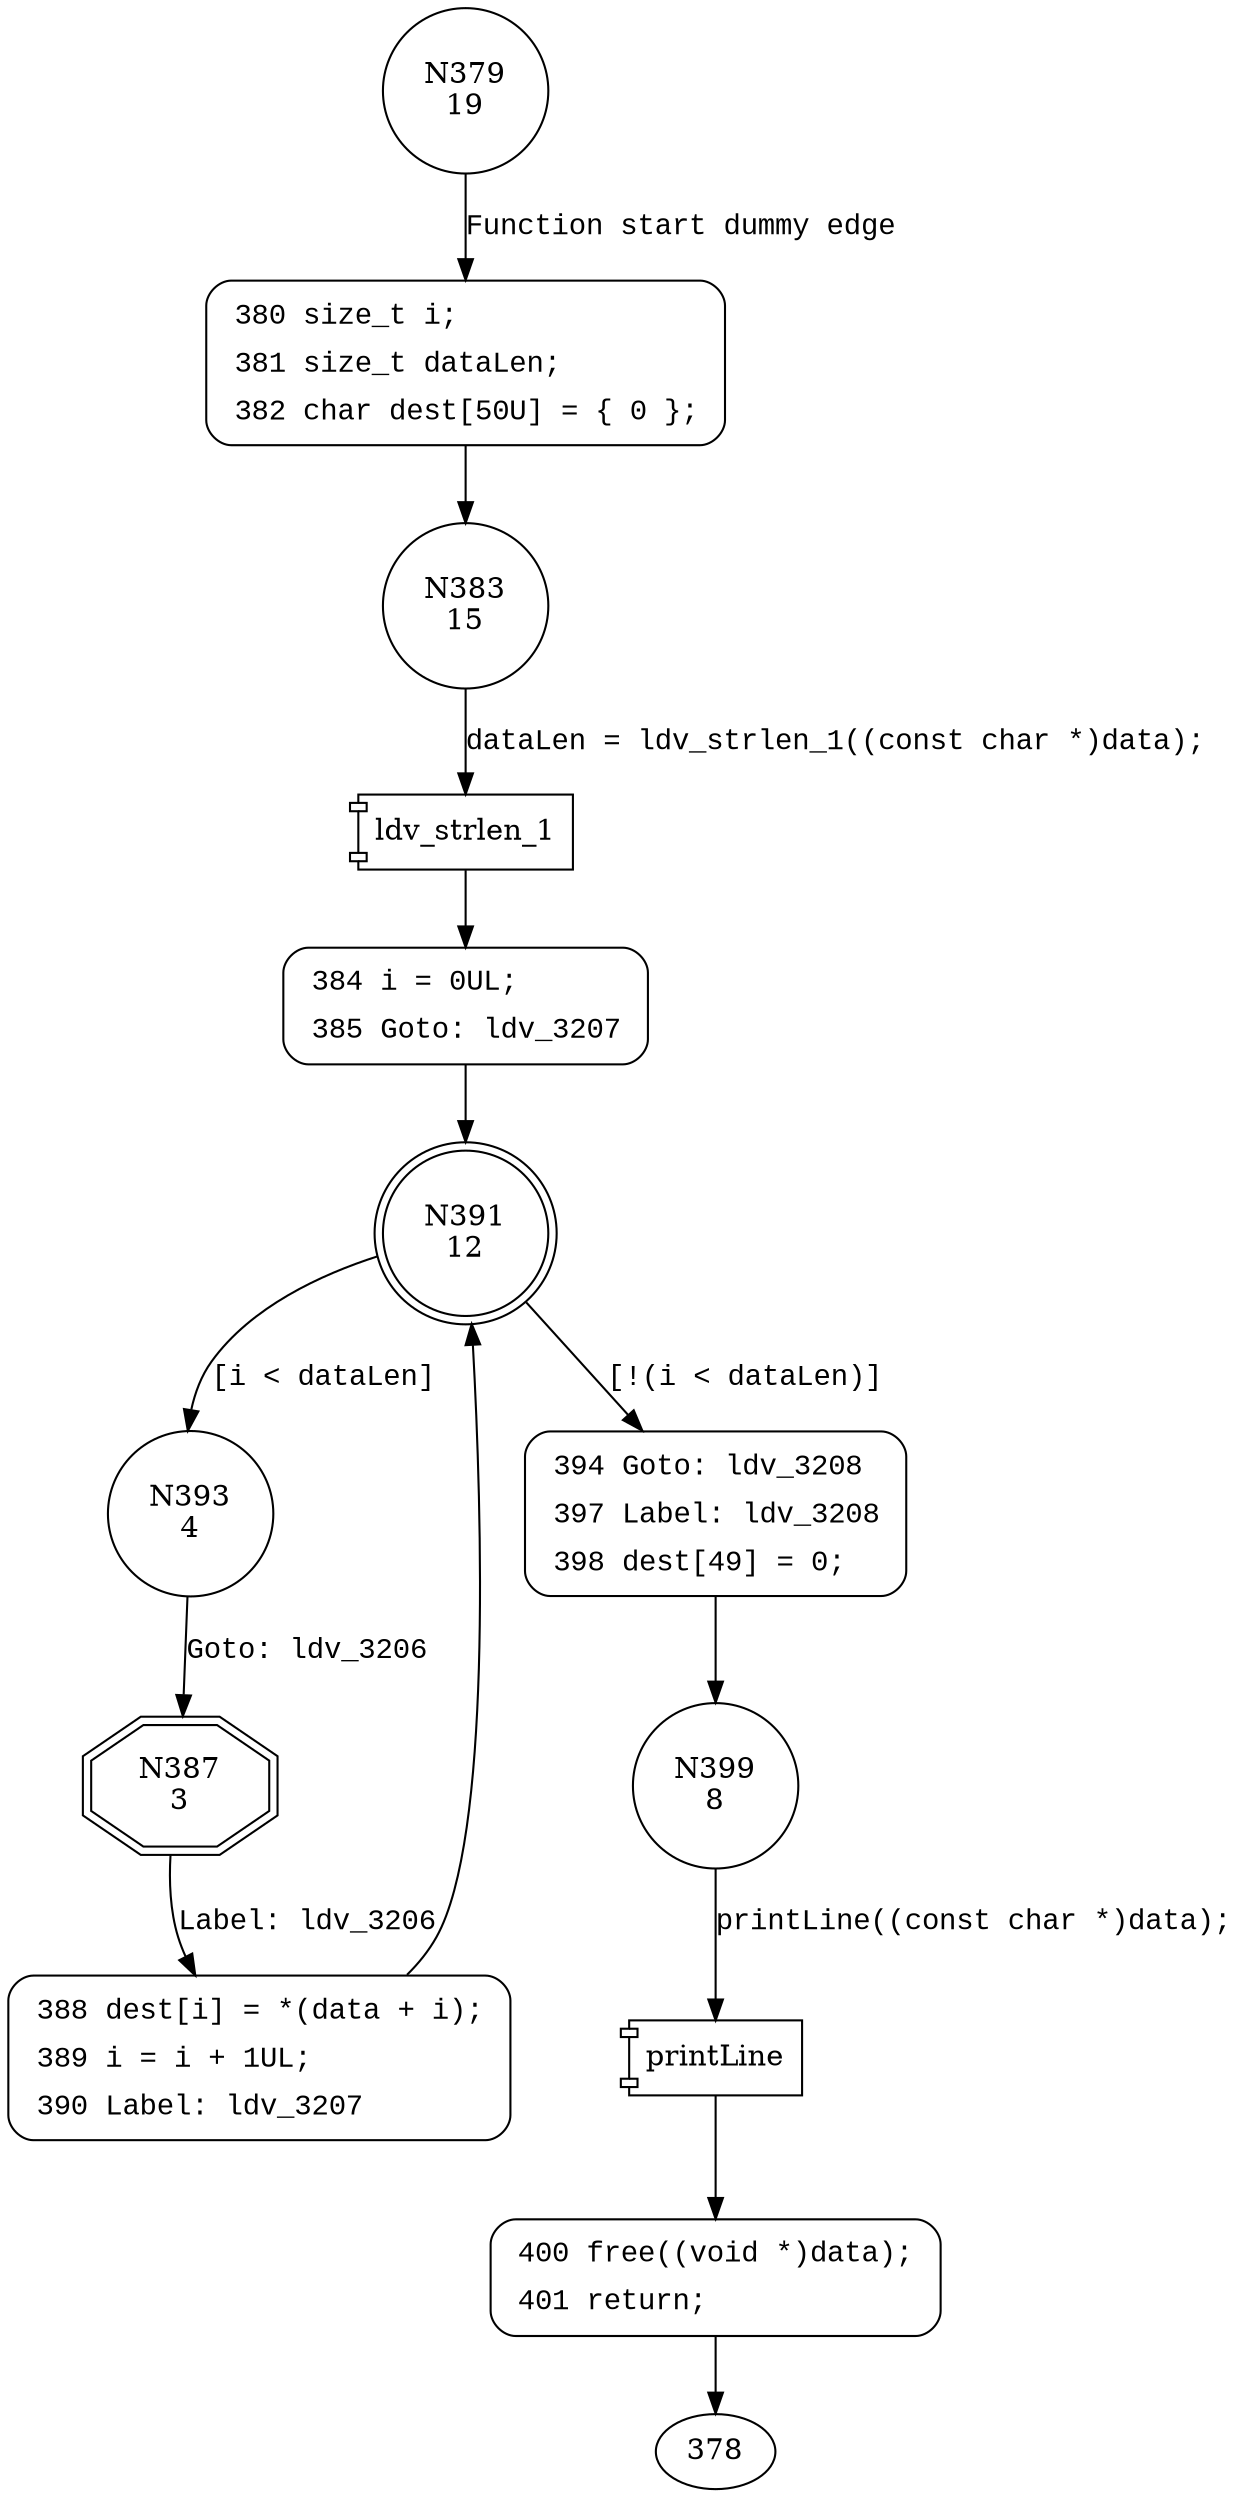 digraph CWE122_Heap_Based_Buffer_Overflow__c_CWE806_char_loop_51b_badSink {
379 [shape="circle" label="N379\n19"]
380 [shape="circle" label="N380\n18"]
383 [shape="circle" label="N383\n15"]
384 [shape="circle" label="N384\n14"]
391 [shape="doublecircle" label="N391\n12"]
393 [shape="circle" label="N393\n4"]
394 [shape="circle" label="N394\n11"]
399 [shape="circle" label="N399\n8"]
400 [shape="circle" label="N400\n7"]
387 [shape="doubleoctagon" label="N387\n3"]
388 [shape="circle" label="N388\n2"]
380 [style="filled,bold" penwidth="1" fillcolor="white" fontname="Courier New" shape="Mrecord" label=<<table border="0" cellborder="0" cellpadding="3" bgcolor="white"><tr><td align="right">380</td><td align="left">size_t i;</td></tr><tr><td align="right">381</td><td align="left">size_t dataLen;</td></tr><tr><td align="right">382</td><td align="left">char dest[50U] = &#123; 0 &#125;;</td></tr></table>>]
380 -> 383[label=""]
384 [style="filled,bold" penwidth="1" fillcolor="white" fontname="Courier New" shape="Mrecord" label=<<table border="0" cellborder="0" cellpadding="3" bgcolor="white"><tr><td align="right">384</td><td align="left">i = 0UL;</td></tr><tr><td align="right">385</td><td align="left">Goto: ldv_3207</td></tr></table>>]
384 -> 391[label=""]
394 [style="filled,bold" penwidth="1" fillcolor="white" fontname="Courier New" shape="Mrecord" label=<<table border="0" cellborder="0" cellpadding="3" bgcolor="white"><tr><td align="right">394</td><td align="left">Goto: ldv_3208</td></tr><tr><td align="right">397</td><td align="left">Label: ldv_3208</td></tr><tr><td align="right">398</td><td align="left">dest[49] = 0;</td></tr></table>>]
394 -> 399[label=""]
400 [style="filled,bold" penwidth="1" fillcolor="white" fontname="Courier New" shape="Mrecord" label=<<table border="0" cellborder="0" cellpadding="3" bgcolor="white"><tr><td align="right">400</td><td align="left">free((void *)data);</td></tr><tr><td align="right">401</td><td align="left">return;</td></tr></table>>]
400 -> 378[label=""]
388 [style="filled,bold" penwidth="1" fillcolor="white" fontname="Courier New" shape="Mrecord" label=<<table border="0" cellborder="0" cellpadding="3" bgcolor="white"><tr><td align="right">388</td><td align="left">dest[i] = *(data + i);</td></tr><tr><td align="right">389</td><td align="left">i = i + 1UL;</td></tr><tr><td align="right">390</td><td align="left">Label: ldv_3207</td></tr></table>>]
388 -> 391[label=""]
379 -> 380 [label="Function start dummy edge" fontname="Courier New"]
100022 [shape="component" label="ldv_strlen_1"]
383 -> 100022 [label="dataLen = ldv_strlen_1((const char *)data);" fontname="Courier New"]
100022 -> 384 [label="" fontname="Courier New"]
391 -> 393 [label="[i < dataLen]" fontname="Courier New"]
391 -> 394 [label="[!(i < dataLen)]" fontname="Courier New"]
100023 [shape="component" label="printLine"]
399 -> 100023 [label="printLine((const char *)data);" fontname="Courier New"]
100023 -> 400 [label="" fontname="Courier New"]
393 -> 387 [label="Goto: ldv_3206" fontname="Courier New"]
387 -> 388 [label="Label: ldv_3206" fontname="Courier New"]
}